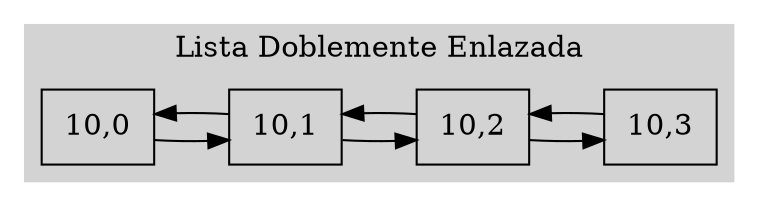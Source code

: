 digraph{
rankdir=LR;
subgraph cluster_0{style=filled;color = lightgrey;node[shape=rectangle]
Nodo10C0[label="10,0"]
Nodo10C1[label="10,1"]
Nodo10C2[label="10,2"]
Nodo10C3[label="10,3"]
Nodo10C0->Nodo10C1
Nodo10C1->Nodo10C0
Nodo10C1->Nodo10C2
Nodo10C2->Nodo10C1
Nodo10C2->Nodo10C3
Nodo10C3->Nodo10C2
label = "Lista Doblemente Enlazada";
}
}
